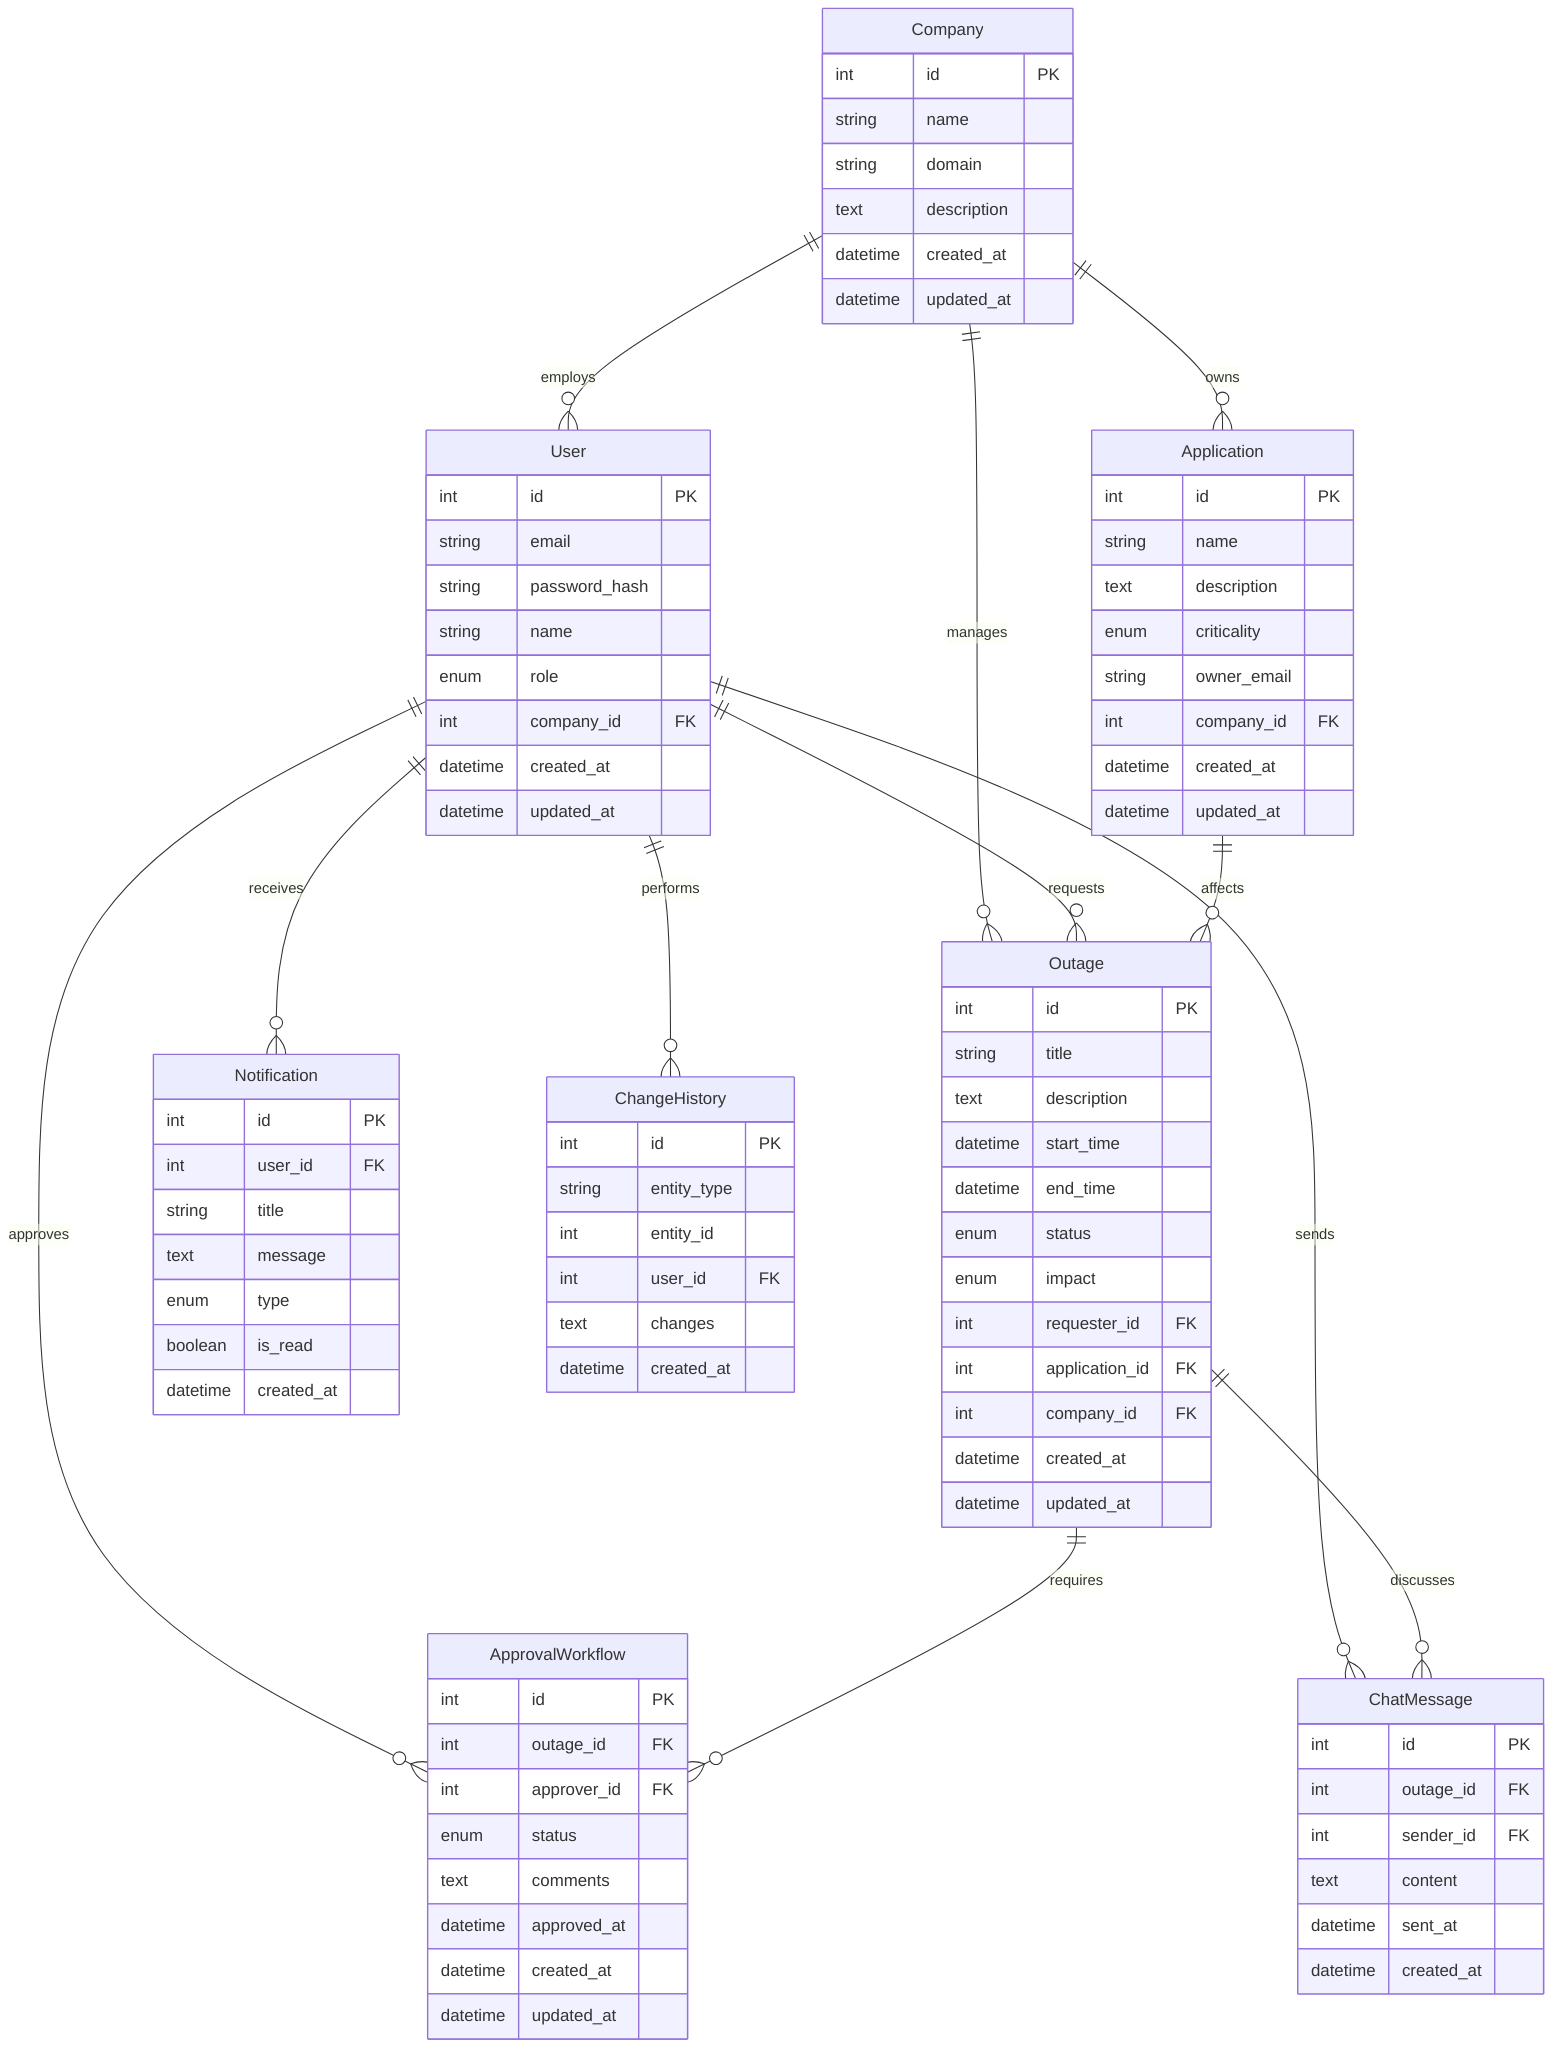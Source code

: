 erDiagram
    %% Core Entities
    User {
        int id PK
        string email
        string password_hash
        string name
        enum role
        int company_id FK
        datetime created_at
        datetime updated_at
    }

    Company {
        int id PK
        string name
        string domain
        text description
        datetime created_at
        datetime updated_at
    }

    Application {
        int id PK
        string name
        text description
        enum criticality
        string owner_email
        int company_id FK
        datetime created_at
        datetime updated_at
    }

    %% Outage Management
    Outage {
        int id PK
        string title
        text description
        datetime start_time
        datetime end_time
        enum status
        enum impact
        int requester_id FK
        int application_id FK
        int company_id FK
        datetime created_at
        datetime updated_at
    }

    ApprovalWorkflow {
        int id PK
        int outage_id FK
        int approver_id FK
        enum status
        text comments
        datetime approved_at
        datetime created_at
        datetime updated_at
    }

    %% Communication
    ChatMessage {
        int id PK
        int outage_id FK
        int sender_id FK
        text content
        datetime sent_at
        datetime created_at
    }

    Notification {
        int id PK
        int user_id FK
        string title
        text message
        enum type
        boolean is_read
        datetime created_at
    }

    %% Audit & History
    ChangeHistory {
        int id PK
        string entity_type
        int entity_id
        int user_id FK
        text changes
        datetime created_at
    }

    %% Relationships
    Company ||--o{ User : "employs"
    Company ||--o{ Application : "owns"
    Company ||--o{ Outage : "manages"
    
    User ||--o{ Outage : "requests"
    User ||--o{ ApprovalWorkflow : "approves"
    User ||--o{ ChatMessage : "sends"
    User ||--o{ Notification : "receives"
    User ||--o{ ChangeHistory : "performs"
    
    Application ||--o{ Outage : "affects"
    
    Outage ||--o{ ApprovalWorkflow : "requires"
    Outage ||--o{ ChatMessage : "discusses"